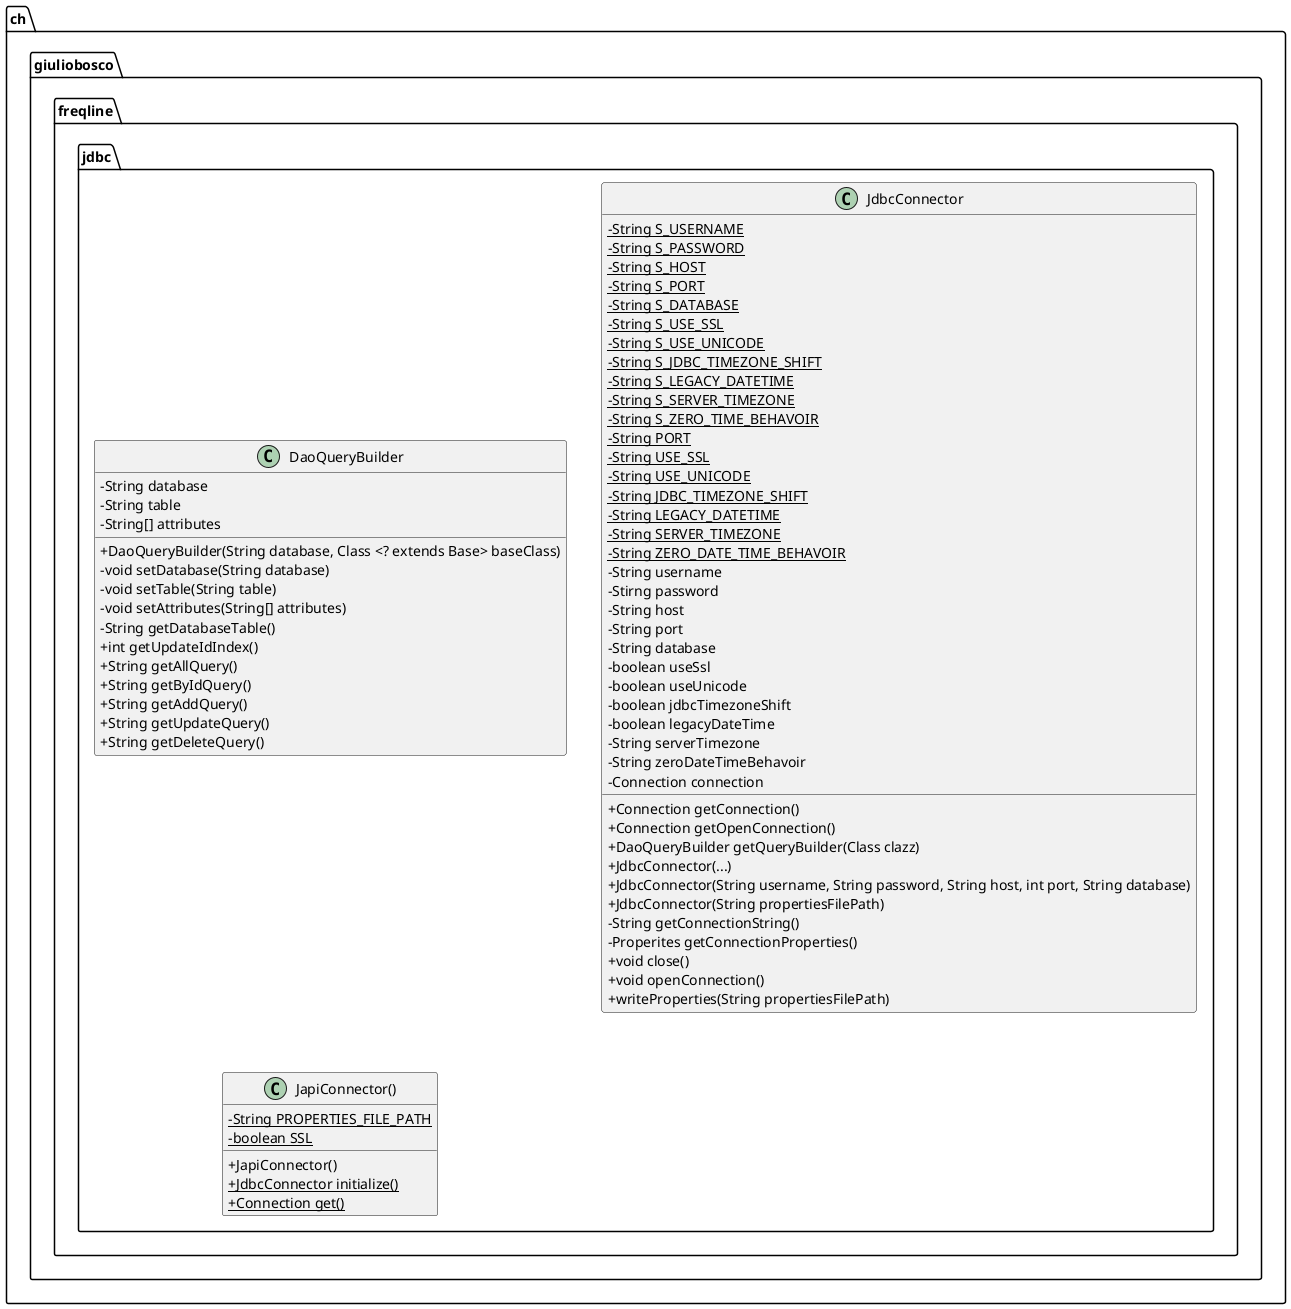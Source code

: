 @startuml
skinparam classAttributeIconSize 0

package ch.giuliobosco.freqline.jdbc {
    class DaoQueryBuilder {
        - String database
        - String table
        - String[] attributes
        + DaoQueryBuilder(String database, Class <? extends Base> baseClass)
        - void setDatabase(String database)
        - void setTable(String table)
        - void setAttributes(String[] attributes)
        - String getDatabaseTable()
        + int getUpdateIdIndex()
        + String getAllQuery()
        + String getByIdQuery()
        + String getAddQuery()
        + String getUpdateQuery()
        + String getDeleteQuery()
    }

    class JdbcConnector {
        - {static} String S_USERNAME
        - {static} String S_PASSWORD
        - {static} String S_HOST
        - {static} String S_PORT
        - {static} String S_DATABASE
        - {static} String S_USE_SSL
        - {static} String S_USE_UNICODE
        - {static} String S_JDBC_TIMEZONE_SHIFT
        - {static} String S_LEGACY_DATETIME
        - {static} String S_SERVER_TIMEZONE
        - {static} String S_ZERO_TIME_BEHAVOIR
        - {static} String PORT
        - {static} String USE_SSL
        - {static} String USE_UNICODE
        - {static} String JDBC_TIMEZONE_SHIFT
        - {static} String LEGACY_DATETIME
        - {static} String SERVER_TIMEZONE
        - {static} String ZERO_DATE_TIME_BEHAVOIR
        - String username
        - Stirng password
        - String host
        - String port 
        - String database
        - boolean useSsl
        - boolean useUnicode
        - boolean jdbcTimezoneShift
        - boolean legacyDateTime
        - String serverTimezone
        - String zeroDateTimeBehavoir
        - Connection connection
        + Connection getConnection()
        + Connection getOpenConnection()
        + DaoQueryBuilder getQueryBuilder(Class clazz)
        + JdbcConnector(...)
        + JdbcConnector(String username, String password, String host, int port, String database)
        + JdbcConnector(String propertiesFilePath)
        - String getConnectionString()
        - Properites getConnectionProperties()
        + void close()
        + void openConnection()
        + writeProperties(String propertiesFilePath)
    }

    class JapiConnector() {
        - {static} String PROPERTIES_FILE_PATH
        - {static} boolean SSL 
        + JapiConnector()
        + {static} JdbcConnector initialize()
        + {static} Connection get()
    }
}

@enduml